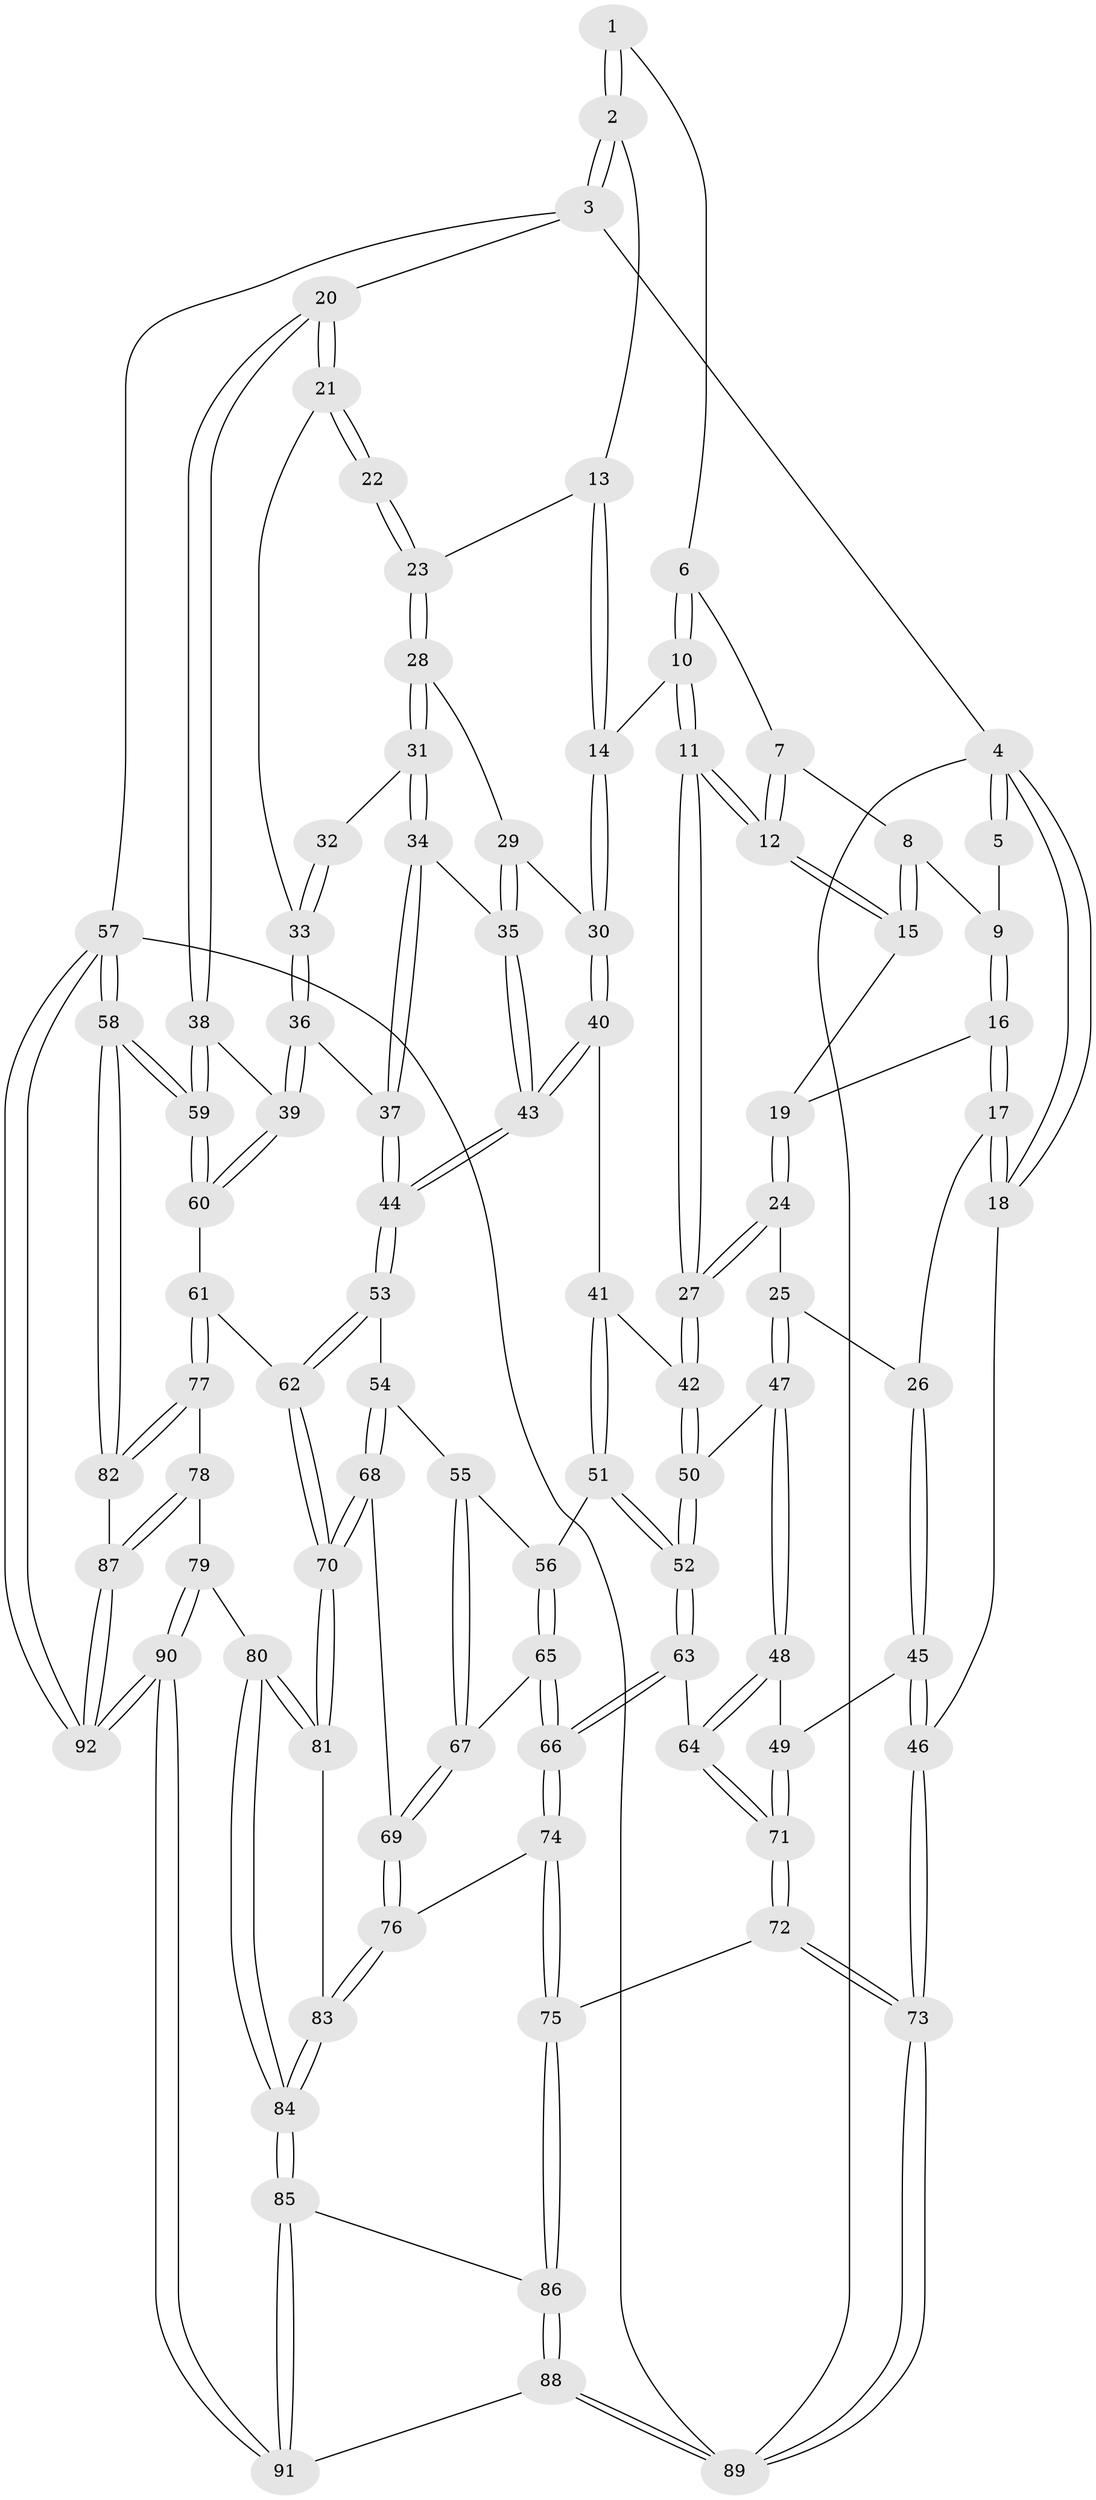 // Generated by graph-tools (version 1.1) at 2025/38/03/09/25 02:38:27]
// undirected, 92 vertices, 227 edges
graph export_dot {
graph [start="1"]
  node [color=gray90,style=filled];
  1 [pos="+0.597097338736247+0"];
  2 [pos="+0.7921893202534115+0"];
  3 [pos="+1+0"];
  4 [pos="+0+0"];
  5 [pos="+0.09724536336974686+0"];
  6 [pos="+0.5186062308444263+0.0030741889700296268"];
  7 [pos="+0.3872348514100574+0.07792801650586526"];
  8 [pos="+0.28099129788810634+0.1174574535048646"];
  9 [pos="+0.20908338663161743+0.09273373964303223"];
  10 [pos="+0.45465031873685596+0.28111489528831984"];
  11 [pos="+0.44871157703299946+0.28283729722339457"];
  12 [pos="+0.43201636272430527+0.2685356451111357"];
  13 [pos="+0.7351040929956271+0.13385375674636482"];
  14 [pos="+0.49237977750773815+0.2903422971780968"];
  15 [pos="+0.3998893063777097+0.24424853363335255"];
  16 [pos="+0.16725178077221245+0.17925627310872322"];
  17 [pos="+0.04157834915026194+0.3212824234165099"];
  18 [pos="+0+0.3324025866292993"];
  19 [pos="+0.2563470719930018+0.24808588262052822"];
  20 [pos="+1+0.20463368103326363"];
  21 [pos="+0.9695223817859909+0.3005461772757356"];
  22 [pos="+0.9628343241289132+0.2998705514012602"];
  23 [pos="+0.7558294643272251+0.24149160186894253"];
  24 [pos="+0.3207693046124831+0.40872971693131455"];
  25 [pos="+0.2797221832585984+0.41863660183619705"];
  26 [pos="+0.14534192384889646+0.394427859174557"];
  27 [pos="+0.34777870172420355+0.40676059043111096"];
  28 [pos="+0.7420069639905725+0.3225236937931494"];
  29 [pos="+0.5901653071317515+0.351041159969771"];
  30 [pos="+0.5520366319367994+0.34324021042039465"];
  31 [pos="+0.7437802527066719+0.3264876336829322"];
  32 [pos="+0.8320310153152389+0.342432710037992"];
  33 [pos="+0.889652791816388+0.3930965356787279"];
  34 [pos="+0.7529615453331486+0.39179199320704067"];
  35 [pos="+0.6447332577786605+0.43932222278804517"];
  36 [pos="+0.8523735628198009+0.4967127773764661"];
  37 [pos="+0.7809998130062978+0.45136802869185333"];
  38 [pos="+1+0.4172043127281691"];
  39 [pos="+0.8701772233609557+0.5229815990462424"];
  40 [pos="+0.5503467815240325+0.47727416314605464"];
  41 [pos="+0.44047948795196223+0.5062863590343734"];
  42 [pos="+0.37091460143470495+0.4432040343354556"];
  43 [pos="+0.6253280218423247+0.5355279395519581"];
  44 [pos="+0.6324147393624617+0.5483849732850256"];
  45 [pos="+0.13210973175845359+0.6247473267725506"];
  46 [pos="+0+0.7782041604174768"];
  47 [pos="+0.24445503920959444+0.5989300061015198"];
  48 [pos="+0.2085144212300753+0.622053386506548"];
  49 [pos="+0.18967482782929282+0.6292531079694987"];
  50 [pos="+0.329981421188827+0.617098895856899"];
  51 [pos="+0.45736642068980327+0.5907418005229678"];
  52 [pos="+0.34437407106615403+0.6303379973506519"];
  53 [pos="+0.6324145198553531+0.5484293322619305"];
  54 [pos="+0.5624037313716661+0.6168502070630273"];
  55 [pos="+0.5204656378925424+0.6135771291631649"];
  56 [pos="+0.4697113431651867+0.6030293750398756"];
  57 [pos="+1+1"];
  58 [pos="+1+0.8158955552048686"];
  59 [pos="+1+0.7479372111726712"];
  60 [pos="+0.8512228723928544+0.637020937139823"];
  61 [pos="+0.8339684412571506+0.6528507772491564"];
  62 [pos="+0.7495177870964815+0.651509246686383"];
  63 [pos="+0.34765019339491393+0.677931973828838"];
  64 [pos="+0.3062830261899756+0.7087820451298797"];
  65 [pos="+0.44161537378147825+0.7035560147165381"];
  66 [pos="+0.4197994990316328+0.7359947539773284"];
  67 [pos="+0.5004613573784292+0.7006326817141733"];
  68 [pos="+0.5907514885366238+0.7323392962588074"];
  69 [pos="+0.5735920594435471+0.738660056000021"];
  70 [pos="+0.6381080630789933+0.7551852785997529"];
  71 [pos="+0.2579723424704798+0.7923386718993204"];
  72 [pos="+0.25307715535509645+0.8486831353269646"];
  73 [pos="+0+1"];
  74 [pos="+0.42841205924595355+0.7996691656716428"];
  75 [pos="+0.2572233262483501+0.8498609114818512"];
  76 [pos="+0.4552393505718111+0.8161350646396643"];
  77 [pos="+0.8387823922782648+0.8152010540506051"];
  78 [pos="+0.8177836647621975+0.8473857668547541"];
  79 [pos="+0.70758293237631+0.8886128028544333"];
  80 [pos="+0.6801847454387913+0.876576382481893"];
  81 [pos="+0.658521816088363+0.8200864066024768"];
  82 [pos="+1+0.8356313203799606"];
  83 [pos="+0.4598590330672475+0.8261598571498053"];
  84 [pos="+0.5087283259158036+0.9511063967018221"];
  85 [pos="+0.5013048784520527+0.9696653397483953"];
  86 [pos="+0.2952642162994061+0.8989010312392001"];
  87 [pos="+0.8945996491914177+0.9615198237885281"];
  88 [pos="+0.40752403304090534+1"];
  89 [pos="+0+1"];
  90 [pos="+0.7768887671805531+1"];
  91 [pos="+0.4628450857847656+1"];
  92 [pos="+0.8633104002293999+1"];
  1 -- 2;
  1 -- 2;
  1 -- 6;
  2 -- 3;
  2 -- 3;
  2 -- 13;
  3 -- 4;
  3 -- 20;
  3 -- 57;
  4 -- 5;
  4 -- 5;
  4 -- 18;
  4 -- 18;
  4 -- 89;
  5 -- 9;
  6 -- 7;
  6 -- 10;
  6 -- 10;
  7 -- 8;
  7 -- 12;
  7 -- 12;
  8 -- 9;
  8 -- 15;
  8 -- 15;
  9 -- 16;
  9 -- 16;
  10 -- 11;
  10 -- 11;
  10 -- 14;
  11 -- 12;
  11 -- 12;
  11 -- 27;
  11 -- 27;
  12 -- 15;
  12 -- 15;
  13 -- 14;
  13 -- 14;
  13 -- 23;
  14 -- 30;
  14 -- 30;
  15 -- 19;
  16 -- 17;
  16 -- 17;
  16 -- 19;
  17 -- 18;
  17 -- 18;
  17 -- 26;
  18 -- 46;
  19 -- 24;
  19 -- 24;
  20 -- 21;
  20 -- 21;
  20 -- 38;
  20 -- 38;
  21 -- 22;
  21 -- 22;
  21 -- 33;
  22 -- 23;
  22 -- 23;
  23 -- 28;
  23 -- 28;
  24 -- 25;
  24 -- 27;
  24 -- 27;
  25 -- 26;
  25 -- 47;
  25 -- 47;
  26 -- 45;
  26 -- 45;
  27 -- 42;
  27 -- 42;
  28 -- 29;
  28 -- 31;
  28 -- 31;
  29 -- 30;
  29 -- 35;
  29 -- 35;
  30 -- 40;
  30 -- 40;
  31 -- 32;
  31 -- 34;
  31 -- 34;
  32 -- 33;
  32 -- 33;
  33 -- 36;
  33 -- 36;
  34 -- 35;
  34 -- 37;
  34 -- 37;
  35 -- 43;
  35 -- 43;
  36 -- 37;
  36 -- 39;
  36 -- 39;
  37 -- 44;
  37 -- 44;
  38 -- 39;
  38 -- 59;
  38 -- 59;
  39 -- 60;
  39 -- 60;
  40 -- 41;
  40 -- 43;
  40 -- 43;
  41 -- 42;
  41 -- 51;
  41 -- 51;
  42 -- 50;
  42 -- 50;
  43 -- 44;
  43 -- 44;
  44 -- 53;
  44 -- 53;
  45 -- 46;
  45 -- 46;
  45 -- 49;
  46 -- 73;
  46 -- 73;
  47 -- 48;
  47 -- 48;
  47 -- 50;
  48 -- 49;
  48 -- 64;
  48 -- 64;
  49 -- 71;
  49 -- 71;
  50 -- 52;
  50 -- 52;
  51 -- 52;
  51 -- 52;
  51 -- 56;
  52 -- 63;
  52 -- 63;
  53 -- 54;
  53 -- 62;
  53 -- 62;
  54 -- 55;
  54 -- 68;
  54 -- 68;
  55 -- 56;
  55 -- 67;
  55 -- 67;
  56 -- 65;
  56 -- 65;
  57 -- 58;
  57 -- 58;
  57 -- 92;
  57 -- 92;
  57 -- 89;
  58 -- 59;
  58 -- 59;
  58 -- 82;
  58 -- 82;
  59 -- 60;
  59 -- 60;
  60 -- 61;
  61 -- 62;
  61 -- 77;
  61 -- 77;
  62 -- 70;
  62 -- 70;
  63 -- 64;
  63 -- 66;
  63 -- 66;
  64 -- 71;
  64 -- 71;
  65 -- 66;
  65 -- 66;
  65 -- 67;
  66 -- 74;
  66 -- 74;
  67 -- 69;
  67 -- 69;
  68 -- 69;
  68 -- 70;
  68 -- 70;
  69 -- 76;
  69 -- 76;
  70 -- 81;
  70 -- 81;
  71 -- 72;
  71 -- 72;
  72 -- 73;
  72 -- 73;
  72 -- 75;
  73 -- 89;
  73 -- 89;
  74 -- 75;
  74 -- 75;
  74 -- 76;
  75 -- 86;
  75 -- 86;
  76 -- 83;
  76 -- 83;
  77 -- 78;
  77 -- 82;
  77 -- 82;
  78 -- 79;
  78 -- 87;
  78 -- 87;
  79 -- 80;
  79 -- 90;
  79 -- 90;
  80 -- 81;
  80 -- 81;
  80 -- 84;
  80 -- 84;
  81 -- 83;
  82 -- 87;
  83 -- 84;
  83 -- 84;
  84 -- 85;
  84 -- 85;
  85 -- 86;
  85 -- 91;
  85 -- 91;
  86 -- 88;
  86 -- 88;
  87 -- 92;
  87 -- 92;
  88 -- 89;
  88 -- 89;
  88 -- 91;
  90 -- 91;
  90 -- 91;
  90 -- 92;
  90 -- 92;
}
